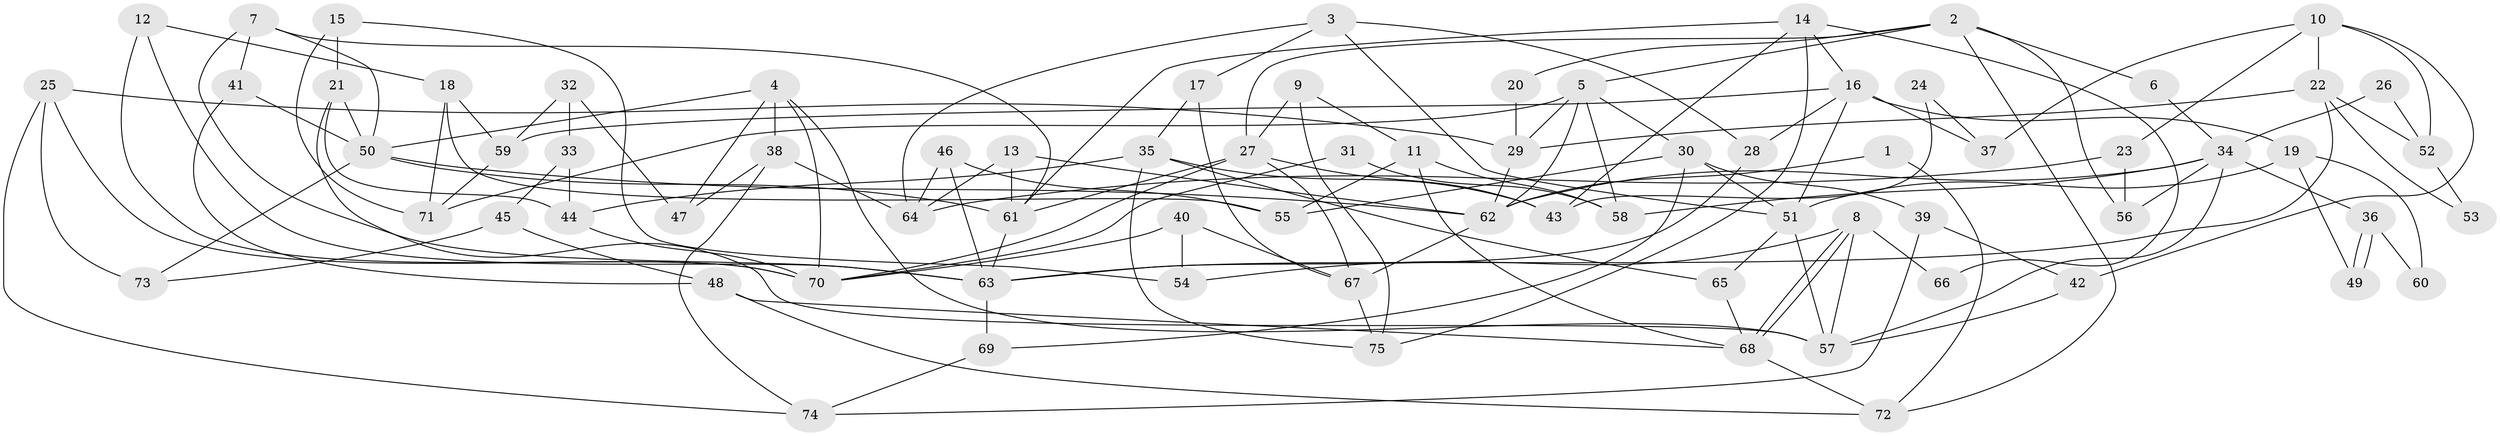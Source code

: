 // coarse degree distribution, {6: 0.11320754716981132, 2: 0.16981132075471697, 5: 0.09433962264150944, 8: 0.07547169811320754, 9: 0.018867924528301886, 3: 0.2830188679245283, 4: 0.16981132075471697, 7: 0.03773584905660377, 10: 0.018867924528301886, 1: 0.018867924528301886}
// Generated by graph-tools (version 1.1) at 2025/51/03/04/25 22:51:08]
// undirected, 75 vertices, 150 edges
graph export_dot {
  node [color=gray90,style=filled];
  1;
  2;
  3;
  4;
  5;
  6;
  7;
  8;
  9;
  10;
  11;
  12;
  13;
  14;
  15;
  16;
  17;
  18;
  19;
  20;
  21;
  22;
  23;
  24;
  25;
  26;
  27;
  28;
  29;
  30;
  31;
  32;
  33;
  34;
  35;
  36;
  37;
  38;
  39;
  40;
  41;
  42;
  43;
  44;
  45;
  46;
  47;
  48;
  49;
  50;
  51;
  52;
  53;
  54;
  55;
  56;
  57;
  58;
  59;
  60;
  61;
  62;
  63;
  64;
  65;
  66;
  67;
  68;
  69;
  70;
  71;
  72;
  73;
  74;
  75;
  1 -- 62;
  1 -- 72;
  2 -- 27;
  2 -- 5;
  2 -- 6;
  2 -- 20;
  2 -- 56;
  2 -- 72;
  3 -- 17;
  3 -- 51;
  3 -- 28;
  3 -- 64;
  4 -- 47;
  4 -- 50;
  4 -- 38;
  4 -- 57;
  4 -- 70;
  5 -- 30;
  5 -- 58;
  5 -- 29;
  5 -- 62;
  5 -- 71;
  6 -- 34;
  7 -- 63;
  7 -- 50;
  7 -- 41;
  7 -- 61;
  8 -- 54;
  8 -- 68;
  8 -- 68;
  8 -- 57;
  8 -- 66;
  9 -- 75;
  9 -- 27;
  9 -- 11;
  10 -- 23;
  10 -- 22;
  10 -- 37;
  10 -- 42;
  10 -- 52;
  11 -- 68;
  11 -- 55;
  11 -- 58;
  12 -- 63;
  12 -- 70;
  12 -- 18;
  13 -- 64;
  13 -- 61;
  13 -- 62;
  14 -- 16;
  14 -- 61;
  14 -- 43;
  14 -- 66;
  14 -- 75;
  15 -- 71;
  15 -- 21;
  15 -- 54;
  16 -- 51;
  16 -- 28;
  16 -- 19;
  16 -- 37;
  16 -- 59;
  17 -- 35;
  17 -- 67;
  18 -- 71;
  18 -- 55;
  18 -- 59;
  19 -- 51;
  19 -- 49;
  19 -- 60;
  20 -- 29;
  21 -- 44;
  21 -- 57;
  21 -- 50;
  22 -- 29;
  22 -- 63;
  22 -- 52;
  22 -- 53;
  23 -- 64;
  23 -- 56;
  24 -- 43;
  24 -- 37;
  25 -- 70;
  25 -- 29;
  25 -- 73;
  25 -- 74;
  26 -- 52;
  26 -- 34;
  27 -- 61;
  27 -- 67;
  27 -- 43;
  27 -- 70;
  28 -- 63;
  29 -- 62;
  30 -- 39;
  30 -- 55;
  30 -- 51;
  30 -- 69;
  31 -- 58;
  31 -- 70;
  32 -- 59;
  32 -- 33;
  32 -- 47;
  33 -- 44;
  33 -- 45;
  34 -- 62;
  34 -- 57;
  34 -- 36;
  34 -- 56;
  34 -- 58;
  35 -- 43;
  35 -- 65;
  35 -- 44;
  35 -- 75;
  36 -- 49;
  36 -- 49;
  36 -- 60;
  38 -- 74;
  38 -- 47;
  38 -- 64;
  39 -- 74;
  39 -- 42;
  40 -- 67;
  40 -- 70;
  40 -- 54;
  41 -- 50;
  41 -- 48;
  42 -- 57;
  44 -- 70;
  45 -- 73;
  45 -- 48;
  46 -- 64;
  46 -- 55;
  46 -- 63;
  48 -- 72;
  48 -- 68;
  50 -- 62;
  50 -- 61;
  50 -- 73;
  51 -- 57;
  51 -- 65;
  52 -- 53;
  59 -- 71;
  61 -- 63;
  62 -- 67;
  63 -- 69;
  65 -- 68;
  67 -- 75;
  68 -- 72;
  69 -- 74;
}
